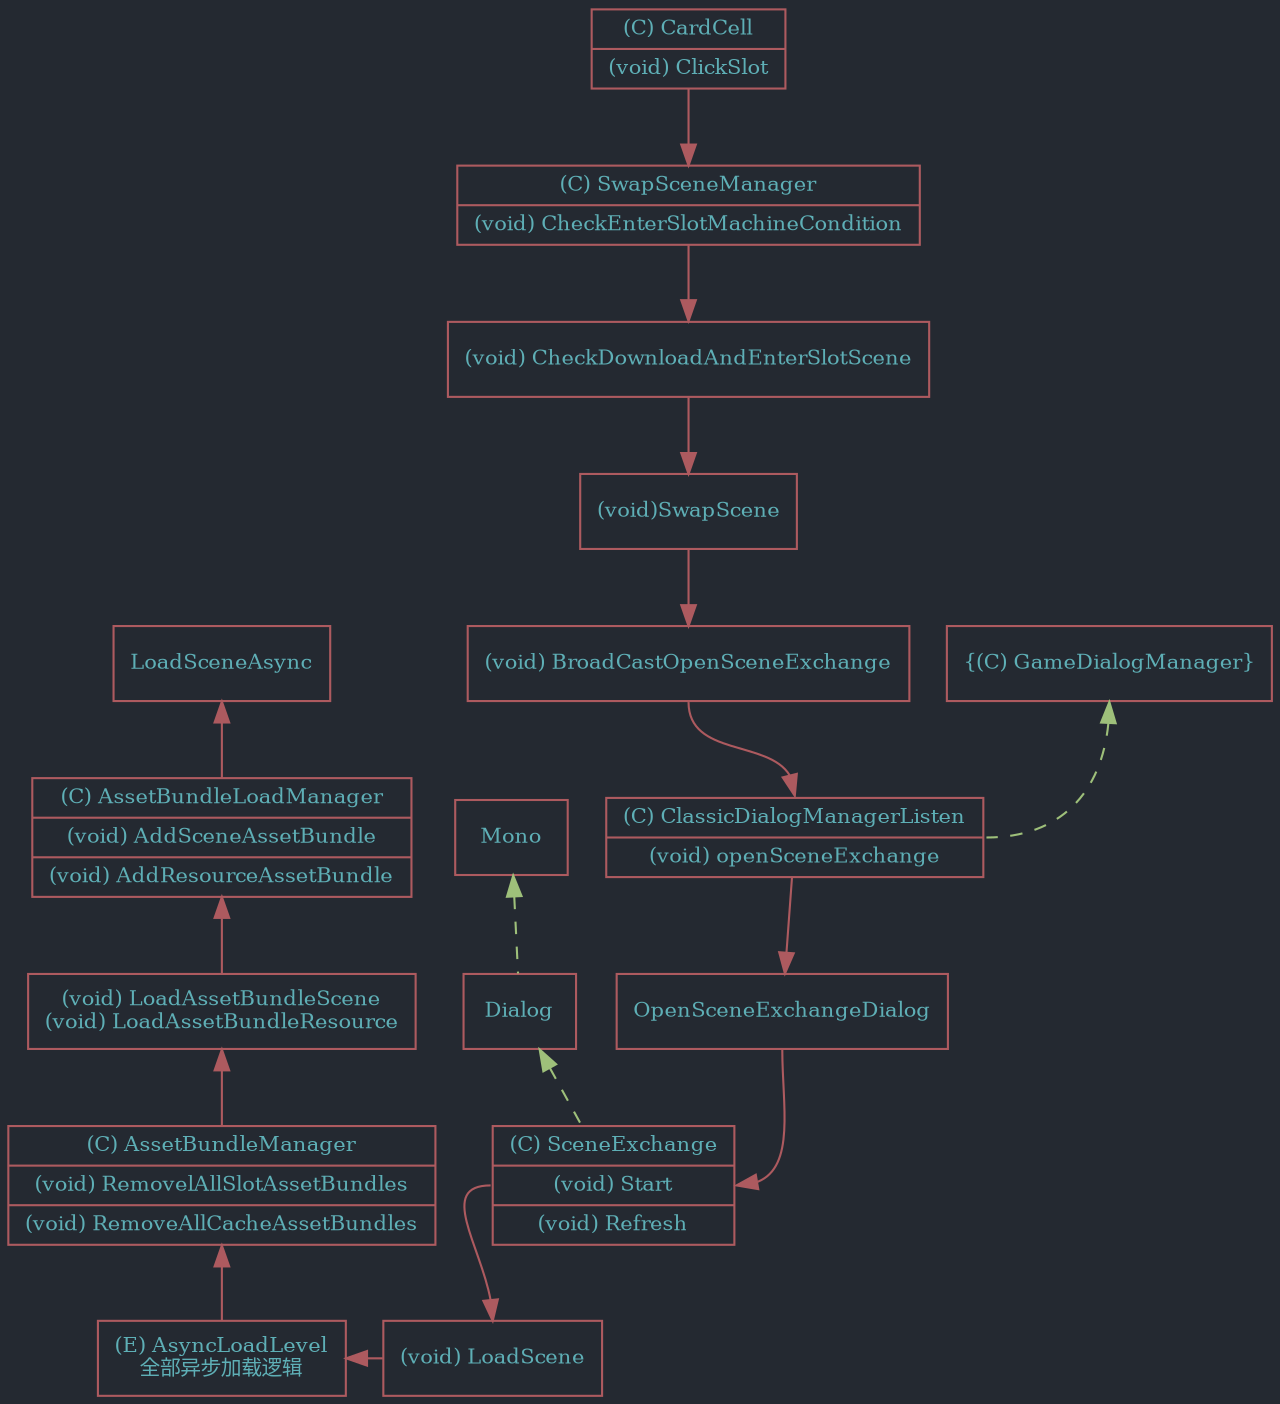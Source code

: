 digraph G 
{
    bgcolor = "#242931"

    // bgcolor = "#2A2B30"
    // splines="true";
    ratio = auto
    ranksep = 0.5
    // nodesep = 0.1
    splines="true";
    // node [color = "#9EC07A" fontcolor = "#5EAFB6" shape = record fontsize = 10] 
    node [color = "#AD5A5F" fontcolor = "#5EAFB6" shape = record fontsize = 10] 
    // node [color = "#AD5A5F" fontcolor = "#BDB9B6" shape = record fontsize = 10] 
    edge [color = "#AD5A5F"fontcolor = "#5EAFB6"] //线条颜色

    ClickSlot 
    -> CheckEnterSlotMachineCondition 
    -> CheckDownloadAndEnterSlotScene 
    -> SwapScene
    -> BroadCastOpenSceneExchange

    BroadCastOpenSceneExchange:s
    -> ClassicDialogManagerListen:n
    
    ClassicDialogManagerListen
    -> OpenSceneExchangeDialog

    OpenSceneExchangeDialog:s
    -> SceneExchange:e

    SceneExchange:w
    -> LoadScene:n

    LoadSceneAsync
    -> AddAssetBundle
    -> LoadAssetBundle
    -> RemoveAllCacheBundles
    -> AsyncLoadLevel 
    -> LoadScene[dir = back]

    Mono -> Dialog -> SceneExchange[dir = back style = dashed color = "#9EC07A"]
    GameDialogManager:s -> ClassicDialogManagerListen:e [dir = back style = dashed color = "#9EC07A"]
    
    {rank = same LoadScene AsyncLoadLevel}

    ClickSlot[label = "{(C) CardCell|(void) ClickSlot}"]
    CheckEnterSlotMachineCondition[label = "{(C) SwapSceneManager|(void) CheckEnterSlotMachineCondition}"]
    CheckDownloadAndEnterSlotScene[label = "(void) CheckDownloadAndEnterSlotScene"]
    SwapScene[label = "(void)SwapScene"]
    BroadCastOpenSceneExchange[label = "(void) BroadCastOpenSceneExchange"]
    ClassicDialogManagerListen[label = "{(C) ClassicDialogManagerListen|(void) openSceneExchange}"]
    GameDialogManager[label = "{(C) GameDialogManager}" shape = box]
    SceneExchange[label = "{(C) SceneExchange|(void) Start|(void) Refresh}"]
    LoadScene[label = "(void) LoadScene" shape = box]
    AsyncLoadLevel[label = "(E) AsyncLoadLevel\n全部异步加载逻辑" shape = box]
    LoadAssetBundle[label = "(void) LoadAssetBundleScene\n(void) LoadAssetBundleResource" shape = box]
    AddAssetBundle[label = "{(C) AssetBundleLoadManager|(void) AddSceneAssetBundle|(void) AddResourceAssetBundle}"]
    RemoveAllCacheBundles[label = "{(C) AssetBundleManager|(void) RemovelAllSlotAssetBundles|(void) RemoveAllCacheAssetBundles}"]
    // c [shape="none", image="test.jpg", label=""];

}

